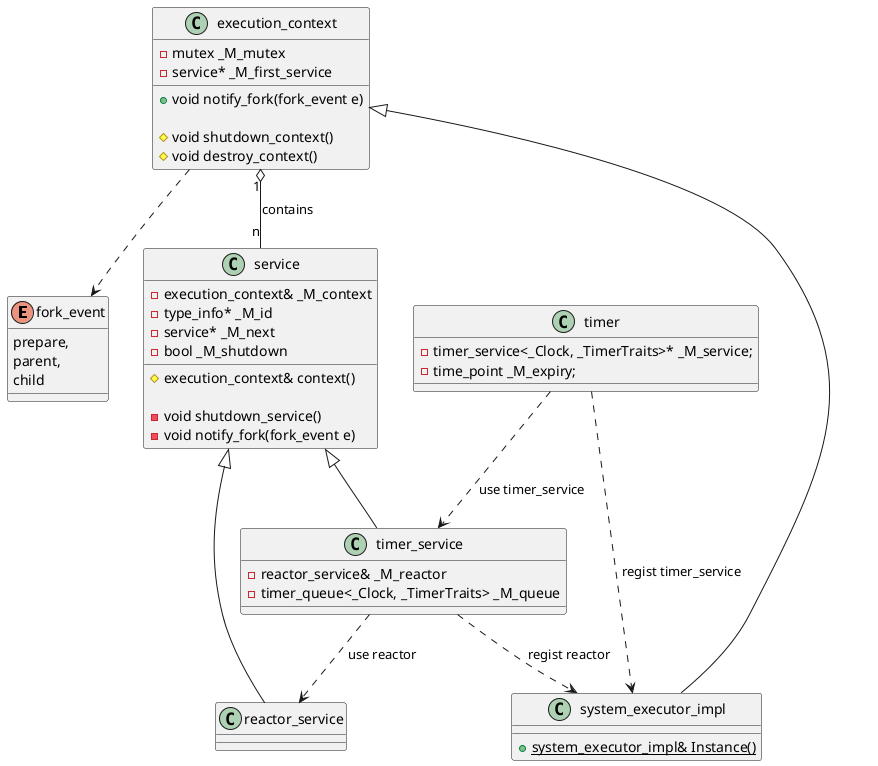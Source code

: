@startuml
enum fork_event
{
  prepare,
  parent,
  child
}

class service
{
    # execution_context& context()
    
    - void shutdown_service()
    - void notify_fork(fork_event e)

    - execution_context& _M_context
    - type_info* _M_id
    - service* _M_next
    - bool _M_shutdown
}

class execution_context 
{
    + void notify_fork(fork_event e)

    # void shutdown_context()
    # void destroy_context()

    - mutex _M_mutex
    - service* _M_first_service
}
execution_context ..> fork_event
execution_context "1" o-- "n" service: contains

class system_executor_impl
{
    + {static} system_executor_impl& Instance()
}
execution_context <|-- system_executor_impl

class reactor_service
{
}
service <|-- reactor_service

class timer_service
{
    - reactor_service& _M_reactor
    - timer_queue<_Clock, _TimerTraits> _M_queue
}
service <|-- timer_service
timer_service ..> system_executor_impl: regist reactor
timer_service ..> reactor_service: use reactor

class timer
{
    - timer_service<_Clock, _TimerTraits>* _M_service;
    - time_point _M_expiry;
}
timer ..> system_executor_impl: regist timer_service
timer ..> timer_service: use timer_service
@enduml